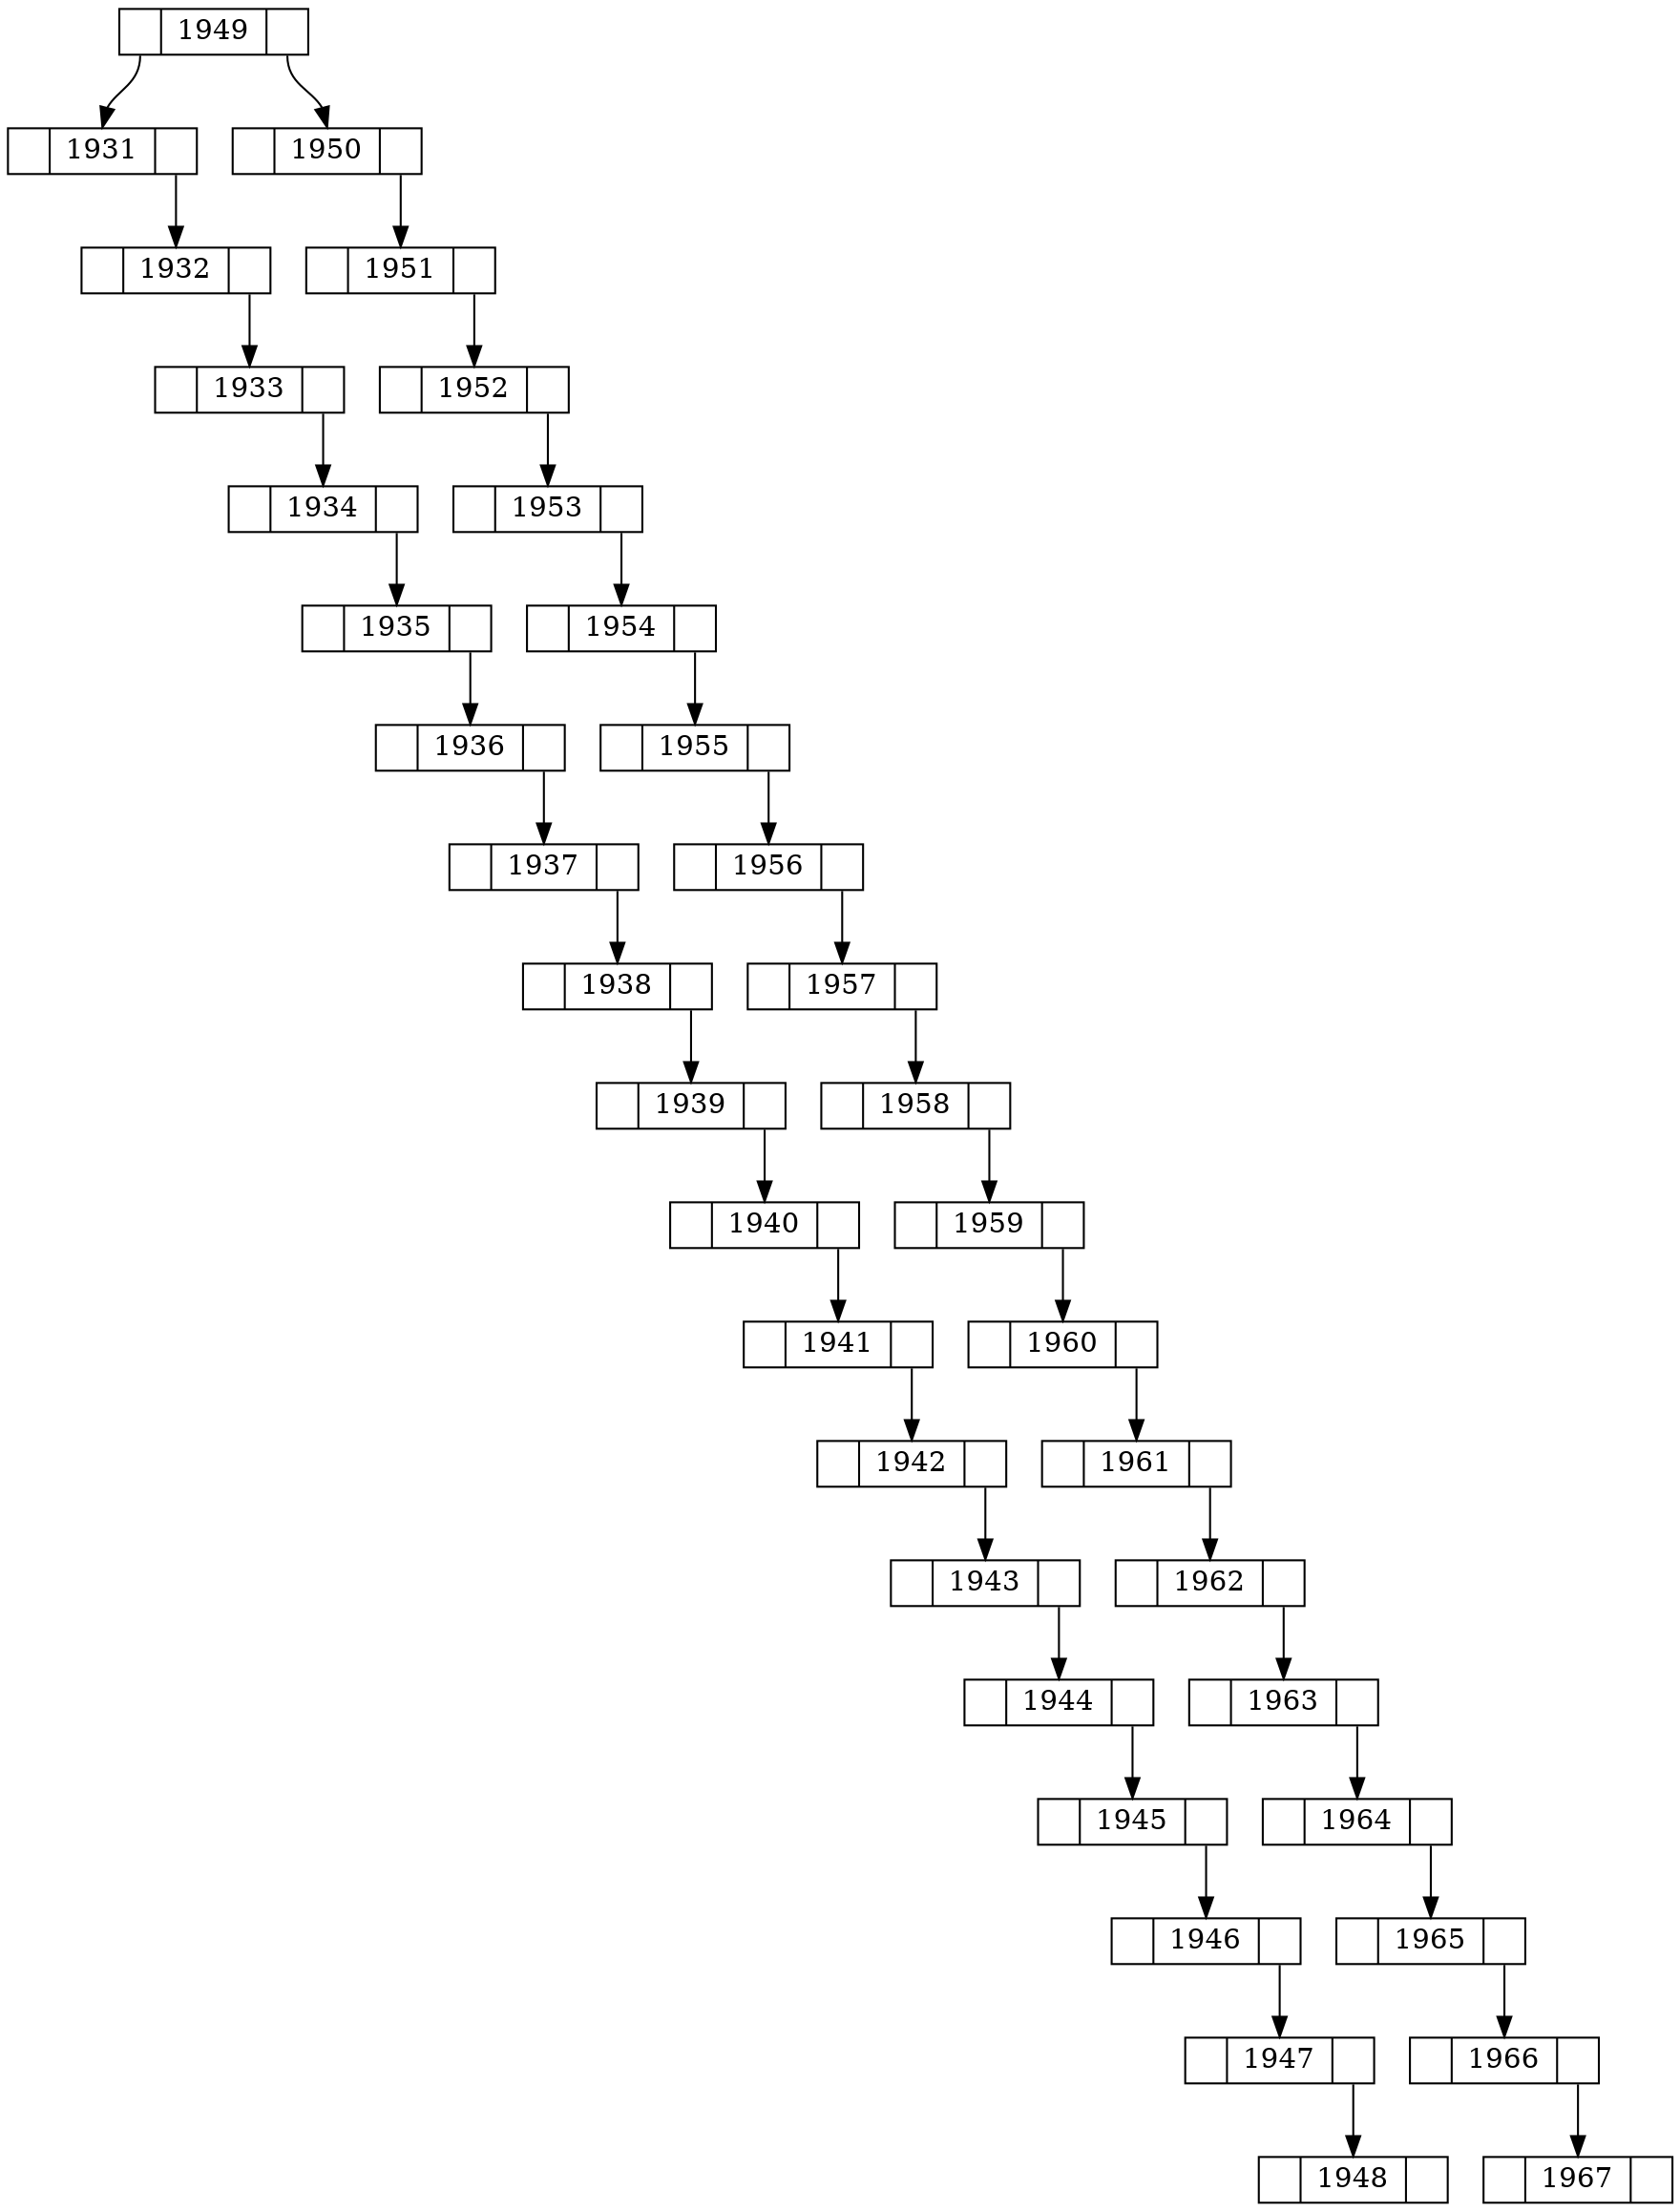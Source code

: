 digraph G {
   node [shape=record, height=0.1];
   node0x104e01f30 [label = "<l> | <m> 1949 | <r>"];
   node0x104e01a50 [label = "<l> | <m> 1931 | <r>"];
   node0x104e01f30:l -> node0x104e01a50:m;
   node0x104e01a20 [label = "<l> | <m> 1932 | <r>"];
   node0x104e01a50:r -> node0x104e01a20:m;
   node0x104e019f0 [label = "<l> | <m> 1933 | <r>"];
   node0x104e01a20:r -> node0x104e019f0:m;
   node0x104e019c0 [label = "<l> | <m> 1934 | <r>"];
   node0x104e019f0:r -> node0x104e019c0:m;
   node0x104e01990 [label = "<l> | <m> 1935 | <r>"];
   node0x104e019c0:r -> node0x104e01990:m;
   node0x104e01960 [label = "<l> | <m> 1936 | <r>"];
   node0x104e01990:r -> node0x104e01960:m;
   node0x104e01930 [label = "<l> | <m> 1937 | <r>"];
   node0x104e01960:r -> node0x104e01930:m;
   node0x104e01900 [label = "<l> | <m> 1938 | <r>"];
   node0x104e01930:r -> node0x104e01900:m;
   node0x104e018d0 [label = "<l> | <m> 1939 | <r>"];
   node0x104e01900:r -> node0x104e018d0:m;
   node0x104e018a0 [label = "<l> | <m> 1940 | <r>"];
   node0x104e018d0:r -> node0x104e018a0:m;
   node0x104e01870 [label = "<l> | <m> 1941 | <r>"];
   node0x104e018a0:r -> node0x104e01870:m;
   node0x104e01840 [label = "<l> | <m> 1942 | <r>"];
   node0x104e01870:r -> node0x104e01840:m;
   node0x104e01810 [label = "<l> | <m> 1943 | <r>"];
   node0x104e01840:r -> node0x104e01810:m;
   node0x104e017e0 [label = "<l> | <m> 1944 | <r>"];
   node0x104e01810:r -> node0x104e017e0:m;
   node0x104e017b0 [label = "<l> | <m> 1945 | <r>"];
   node0x104e017e0:r -> node0x104e017b0:m;
   node0x104e01780 [label = "<l> | <m> 1946 | <r>"];
   node0x104e017b0:r -> node0x104e01780:m;
   node0x104e01750 [label = "<l> | <m> 1947 | <r>"];
   node0x104e01780:r -> node0x104e01750:m;
   node0x104e02e60 [label = "<l> | <m> 1948 | <r>"];
   node0x104e01750:r -> node0x104e02e60:m;
   node0x104e02e30 [label = "<l> | <m> 1950 | <r>"];
   node0x104e01f30:r -> node0x104e02e30:m;
   node0x104e02e00 [label = "<l> | <m> 1951 | <r>"];
   node0x104e02e30:r -> node0x104e02e00:m;
   node0x104e02dd0 [label = "<l> | <m> 1952 | <r>"];
   node0x104e02e00:r -> node0x104e02dd0:m;
   node0x104e02da0 [label = "<l> | <m> 1953 | <r>"];
   node0x104e02dd0:r -> node0x104e02da0:m;
   node0x104e02d70 [label = "<l> | <m> 1954 | <r>"];
   node0x104e02da0:r -> node0x104e02d70:m;
   node0x104e02d40 [label = "<l> | <m> 1955 | <r>"];
   node0x104e02d70:r -> node0x104e02d40:m;
   node0x104e02d10 [label = "<l> | <m> 1956 | <r>"];
   node0x104e02d40:r -> node0x104e02d10:m;
   node0x104e02ce0 [label = "<l> | <m> 1957 | <r>"];
   node0x104e02d10:r -> node0x104e02ce0:m;
   node0x104e02cb0 [label = "<l> | <m> 1958 | <r>"];
   node0x104e02ce0:r -> node0x104e02cb0:m;
   node0x104e02c80 [label = "<l> | <m> 1959 | <r>"];
   node0x104e02cb0:r -> node0x104e02c80:m;
   node0x104e02c50 [label = "<l> | <m> 1960 | <r>"];
   node0x104e02c80:r -> node0x104e02c50:m;
   node0x104e02c20 [label = "<l> | <m> 1961 | <r>"];
   node0x104e02c50:r -> node0x104e02c20:m;
   node0x104e02bf0 [label = "<l> | <m> 1962 | <r>"];
   node0x104e02c20:r -> node0x104e02bf0:m;
   node0x104e02bc0 [label = "<l> | <m> 1963 | <r>"];
   node0x104e02bf0:r -> node0x104e02bc0:m;
   node0x104e02b90 [label = "<l> | <m> 1964 | <r>"];
   node0x104e02bc0:r -> node0x104e02b90:m;
   node0x104e02b60 [label = "<l> | <m> 1965 | <r>"];
   node0x104e02b90:r -> node0x104e02b60:m;
   node0x104e02b30 [label = "<l> | <m> 1966 | <r>"];
   node0x104e02b60:r -> node0x104e02b30:m;
   node0x104e02b00 [label = "<l> | <m> 1967 | <r>"];
   node0x104e02b30:r -> node0x104e02b00:m;
}
